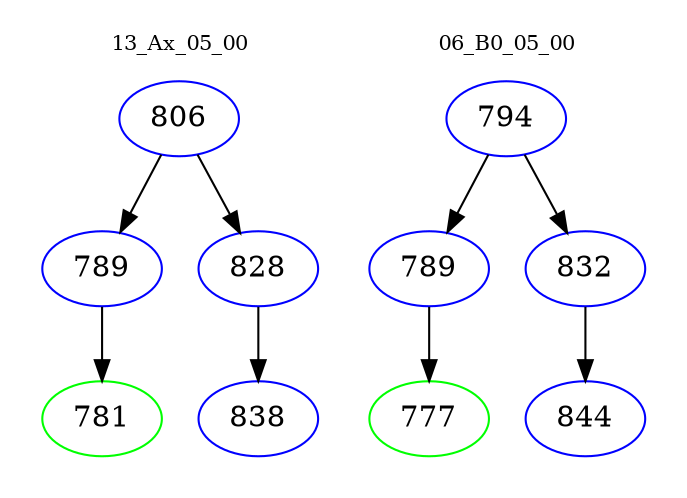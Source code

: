 digraph{
subgraph cluster_0 {
color = white
label = "13_Ax_05_00";
fontsize=10;
T0_806 [label="806", color="blue"]
T0_806 -> T0_789 [color="black"]
T0_789 [label="789", color="blue"]
T0_789 -> T0_781 [color="black"]
T0_781 [label="781", color="green"]
T0_806 -> T0_828 [color="black"]
T0_828 [label="828", color="blue"]
T0_828 -> T0_838 [color="black"]
T0_838 [label="838", color="blue"]
}
subgraph cluster_1 {
color = white
label = "06_B0_05_00";
fontsize=10;
T1_794 [label="794", color="blue"]
T1_794 -> T1_789 [color="black"]
T1_789 [label="789", color="blue"]
T1_789 -> T1_777 [color="black"]
T1_777 [label="777", color="green"]
T1_794 -> T1_832 [color="black"]
T1_832 [label="832", color="blue"]
T1_832 -> T1_844 [color="black"]
T1_844 [label="844", color="blue"]
}
}
